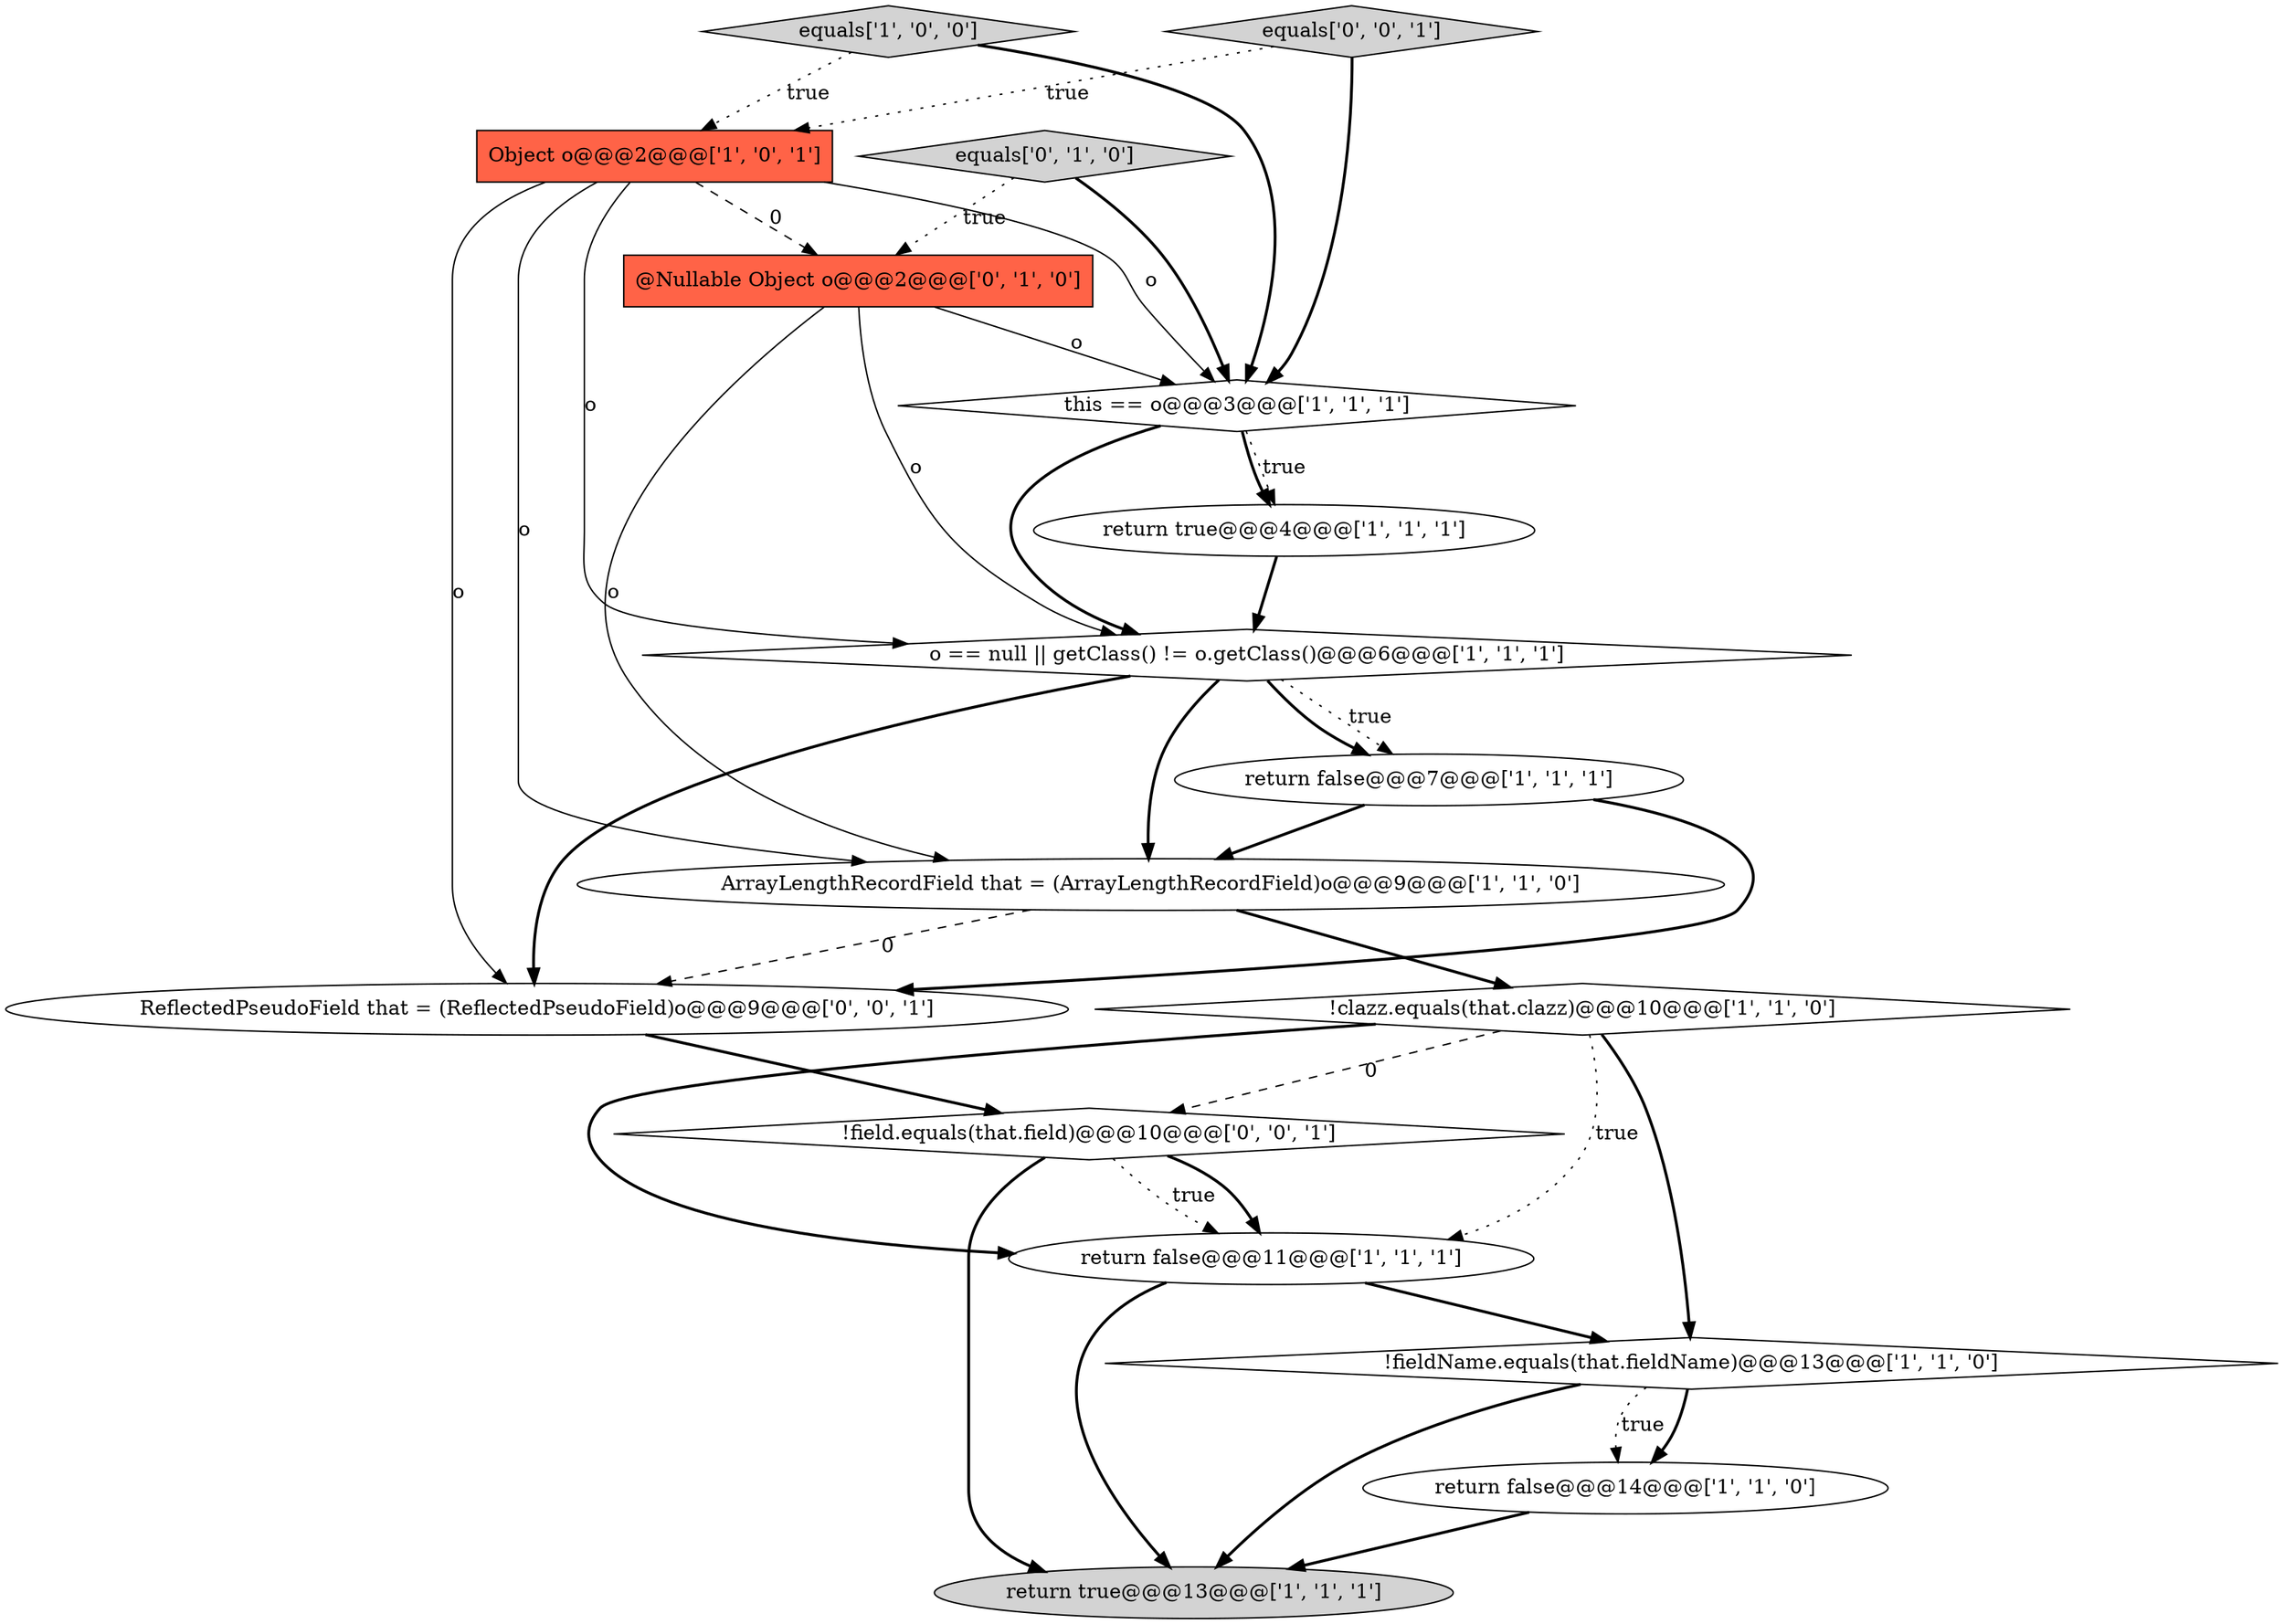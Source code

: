 digraph {
5 [style = filled, label = "equals['1', '0', '0']", fillcolor = lightgray, shape = diamond image = "AAA0AAABBB1BBB"];
11 [style = filled, label = "return false@@@11@@@['1', '1', '1']", fillcolor = white, shape = ellipse image = "AAA0AAABBB1BBB"];
2 [style = filled, label = "!clazz.equals(that.clazz)@@@10@@@['1', '1', '0']", fillcolor = white, shape = diamond image = "AAA0AAABBB1BBB"];
0 [style = filled, label = "return false@@@7@@@['1', '1', '1']", fillcolor = white, shape = ellipse image = "AAA0AAABBB1BBB"];
6 [style = filled, label = "Object o@@@2@@@['1', '0', '1']", fillcolor = tomato, shape = box image = "AAA0AAABBB1BBB"];
9 [style = filled, label = "o == null || getClass() != o.getClass()@@@6@@@['1', '1', '1']", fillcolor = white, shape = diamond image = "AAA0AAABBB1BBB"];
10 [style = filled, label = "ArrayLengthRecordField that = (ArrayLengthRecordField)o@@@9@@@['1', '1', '0']", fillcolor = white, shape = ellipse image = "AAA0AAABBB1BBB"];
12 [style = filled, label = "equals['0', '1', '0']", fillcolor = lightgray, shape = diamond image = "AAA0AAABBB2BBB"];
14 [style = filled, label = "ReflectedPseudoField that = (ReflectedPseudoField)o@@@9@@@['0', '0', '1']", fillcolor = white, shape = ellipse image = "AAA0AAABBB3BBB"];
3 [style = filled, label = "return false@@@14@@@['1', '1', '0']", fillcolor = white, shape = ellipse image = "AAA0AAABBB1BBB"];
1 [style = filled, label = "return true@@@13@@@['1', '1', '1']", fillcolor = lightgray, shape = ellipse image = "AAA0AAABBB1BBB"];
4 [style = filled, label = "return true@@@4@@@['1', '1', '1']", fillcolor = white, shape = ellipse image = "AAA0AAABBB1BBB"];
8 [style = filled, label = "this == o@@@3@@@['1', '1', '1']", fillcolor = white, shape = diamond image = "AAA0AAABBB1BBB"];
16 [style = filled, label = "!field.equals(that.field)@@@10@@@['0', '0', '1']", fillcolor = white, shape = diamond image = "AAA0AAABBB3BBB"];
15 [style = filled, label = "equals['0', '0', '1']", fillcolor = lightgray, shape = diamond image = "AAA0AAABBB3BBB"];
7 [style = filled, label = "!fieldName.equals(that.fieldName)@@@13@@@['1', '1', '0']", fillcolor = white, shape = diamond image = "AAA0AAABBB1BBB"];
13 [style = filled, label = "@Nullable Object o@@@2@@@['0', '1', '0']", fillcolor = tomato, shape = box image = "AAA1AAABBB2BBB"];
14->16 [style = bold, label=""];
4->9 [style = bold, label=""];
5->8 [style = bold, label=""];
9->0 [style = dotted, label="true"];
7->1 [style = bold, label=""];
16->11 [style = bold, label=""];
13->10 [style = solid, label="o"];
9->0 [style = bold, label=""];
3->1 [style = bold, label=""];
13->8 [style = solid, label="o"];
11->1 [style = bold, label=""];
5->6 [style = dotted, label="true"];
6->8 [style = solid, label="o"];
13->9 [style = solid, label="o"];
9->10 [style = bold, label=""];
8->4 [style = dotted, label="true"];
7->3 [style = bold, label=""];
2->11 [style = dotted, label="true"];
0->10 [style = bold, label=""];
12->13 [style = dotted, label="true"];
0->14 [style = bold, label=""];
6->13 [style = dashed, label="0"];
16->1 [style = bold, label=""];
6->14 [style = solid, label="o"];
7->3 [style = dotted, label="true"];
12->8 [style = bold, label=""];
6->10 [style = solid, label="o"];
15->6 [style = dotted, label="true"];
2->16 [style = dashed, label="0"];
8->9 [style = bold, label=""];
9->14 [style = bold, label=""];
6->9 [style = solid, label="o"];
10->2 [style = bold, label=""];
8->4 [style = bold, label=""];
2->7 [style = bold, label=""];
16->11 [style = dotted, label="true"];
2->11 [style = bold, label=""];
15->8 [style = bold, label=""];
11->7 [style = bold, label=""];
10->14 [style = dashed, label="0"];
}
